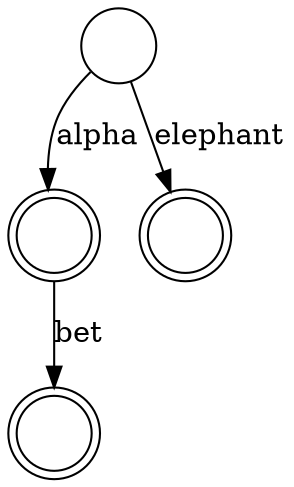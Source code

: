 digraph Trie {
  node [shape=circle];
  n0 [label=""];
  n1 [label="", shape=doublecircle];
  n0 -> n1 [label="alpha"];
  n2 [label="", shape=doublecircle];
  n1 -> n2 [label="bet"];
  n3 [label="", shape=doublecircle];
  n0 -> n3 [label="elephant"];
}
